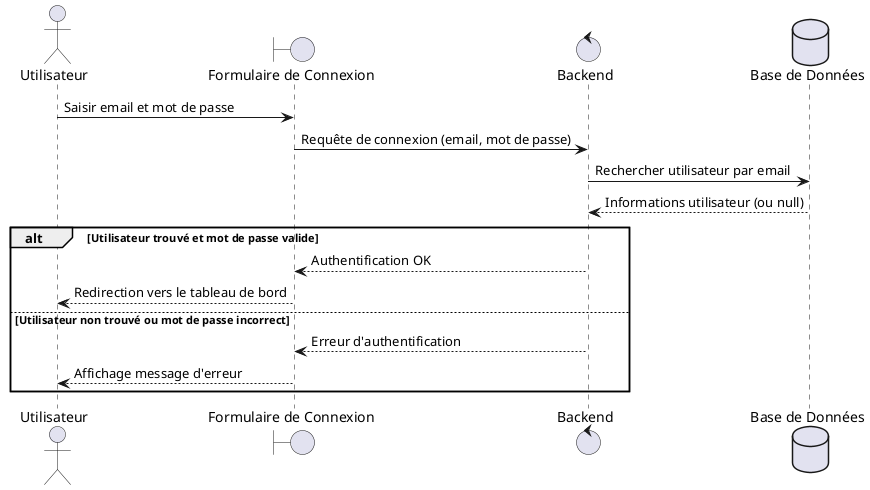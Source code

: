 @startuml Connexion
actor Utilisateur
boundary "Formulaire de Connexion" as Formulaire
control "Backend" as Backend
database "Base de Données" as BDD

Utilisateur -> Formulaire : Saisir email et mot de passe
Formulaire -> Backend : Requête de connexion (email, mot de passe)
Backend -> BDD : Rechercher utilisateur par email
BDD --> Backend : Informations utilisateur (ou null)

alt Utilisateur trouvé et mot de passe valide
    Backend --> Formulaire : Authentification OK
    Formulaire --> Utilisateur : Redirection vers le tableau de bord
else Utilisateur non trouvé ou mot de passe incorrect
    Backend --> Formulaire : Erreur d'authentification
    Formulaire --> Utilisateur : Affichage message d'erreur
end
@enduml